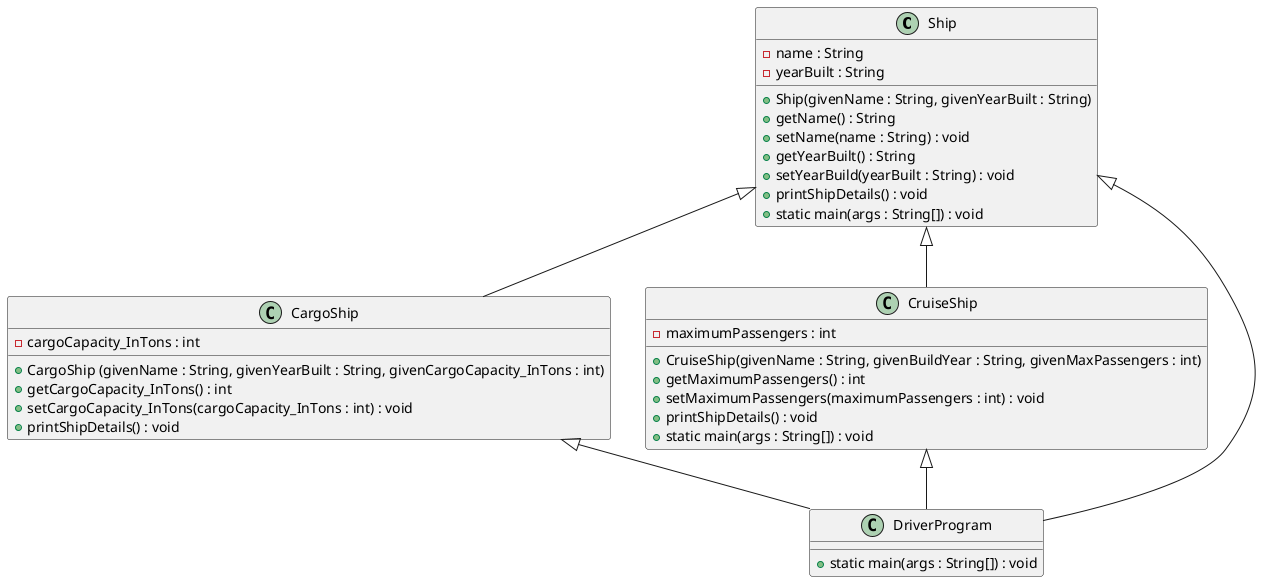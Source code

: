 @startuml
'https://plantuml.com/class-diagram

class Ship
{
    - name : String
    - yearBuilt : String

    + Ship(givenName : String, givenYearBuilt : String)
    + getName() : String
    + setName(name : String) : void
    + getYearBuilt() : String
    + setYearBuild(yearBuilt : String) : void
    + printShipDetails() : void
    + static main(args : String[]) : void
}


class CargoShip
{
    - cargoCapacity_InTons : int
    + CargoShip (givenName : String, givenYearBuilt : String, givenCargoCapacity_InTons : int)
    + getCargoCapacity_InTons() : int
    + setCargoCapacity_InTons(cargoCapacity_InTons : int) : void
    + printShipDetails() : void
}

class CruiseShip
{
    - maximumPassengers : int
    + CruiseShip(givenName : String, givenBuildYear : String, givenMaxPassengers : int)
    + getMaximumPassengers() : int
    + setMaximumPassengers(maximumPassengers : int) : void
    + printShipDetails() : void
    + static main(args : String[]) : void
}

class DriverProgram
{
    + static main(args : String[]) : void
}


Ship <|-- CargoShip
Ship <|-- CruiseShip
CargoShip <|-- DriverProgram
CruiseShip <|-- DriverProgram
Ship <|-- DriverProgram



@enduml